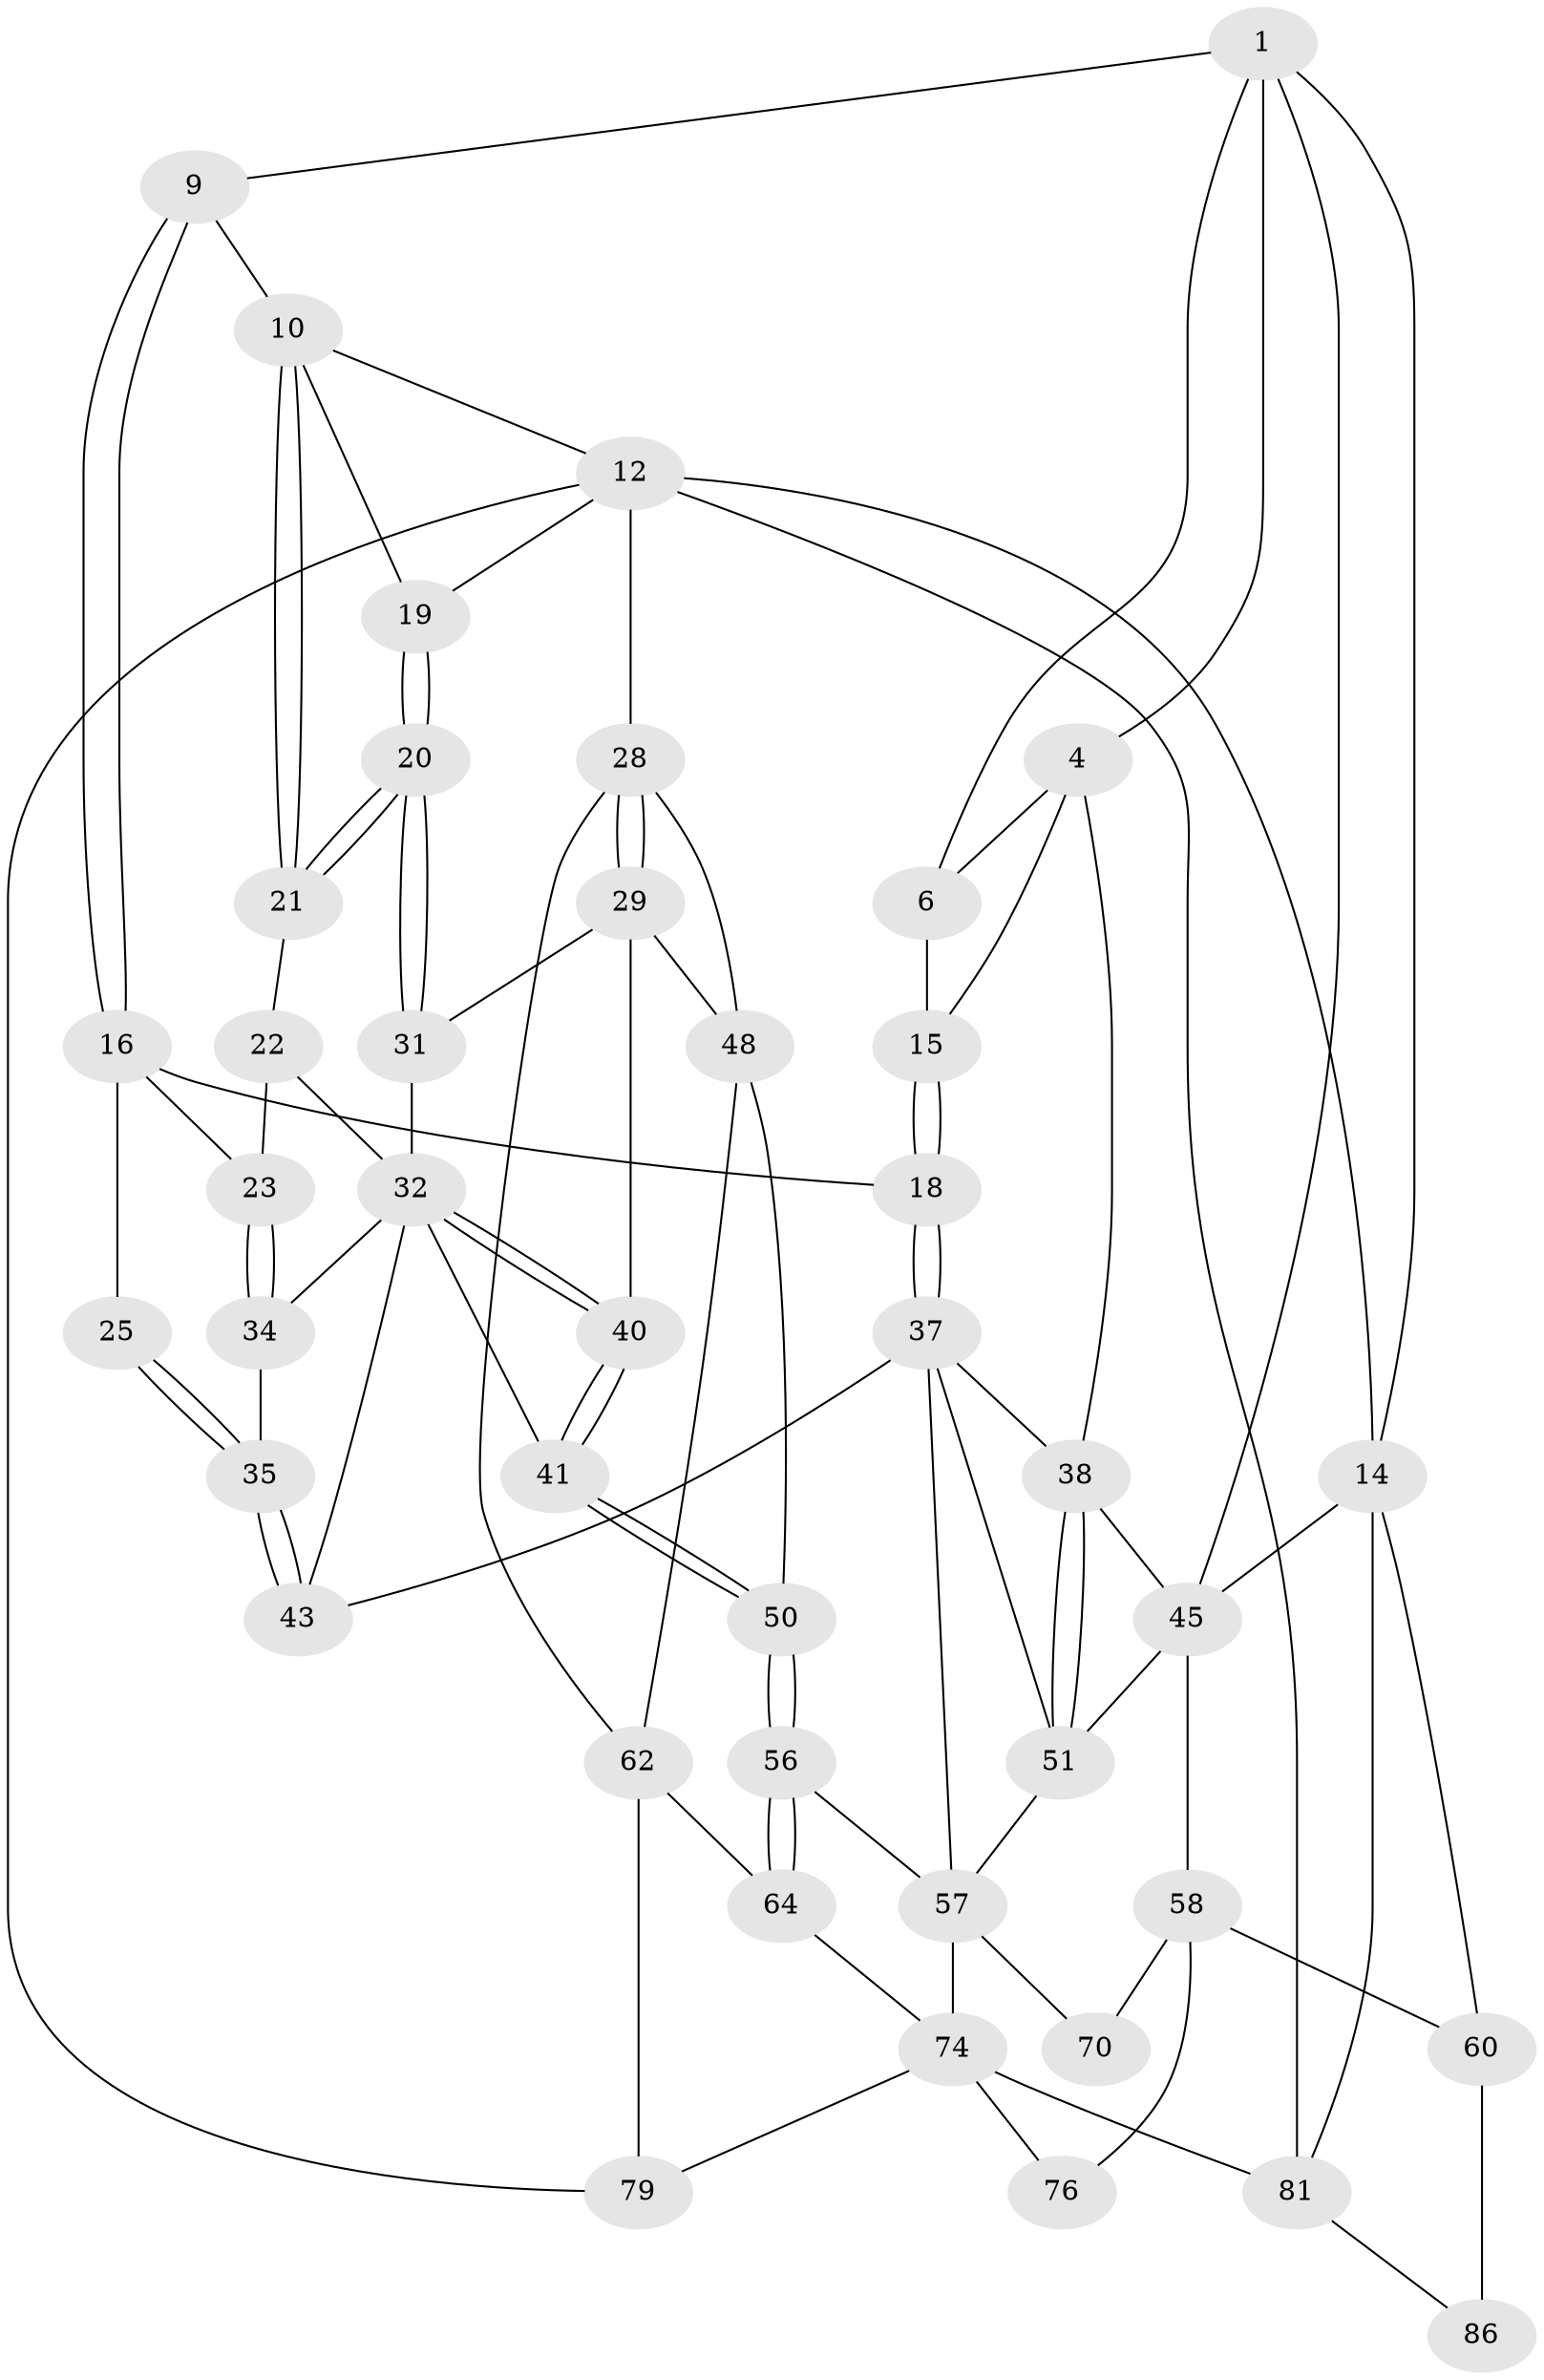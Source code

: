 // original degree distribution, {3: 0.034482758620689655, 5: 0.4482758620689655, 4: 0.26436781609195403, 6: 0.25287356321839083}
// Generated by graph-tools (version 1.1) at 2025/16/03/09/25 04:16:57]
// undirected, 43 vertices, 94 edges
graph export_dot {
graph [start="1"]
  node [color=gray90,style=filled];
  1 [pos="+0.27631370210956235+0",super="+2+7"];
  4 [pos="+0.1822098866651933+0.15971201262909426",super="+5"];
  6 [pos="+0.25858408115226333+0.030402846546369287",super="+8"];
  9 [pos="+0.5747704634114721+0"];
  10 [pos="+0.6459961855148222+0",super="+11"];
  12 [pos="+1+0",super="+13+26"];
  14 [pos="+0+0",super="+61"];
  15 [pos="+0.2939364546054553+0.14406486378778366"];
  16 [pos="+0.5730534951480329+0",super="+17+24"];
  18 [pos="+0.3820483084310672+0.1711768145542214"];
  19 [pos="+0.9198952457721309+0.10620795117629327"];
  20 [pos="+0.881977044852575+0.1655092149656434"];
  21 [pos="+0.7332676395222613+0.10987589233242122"];
  22 [pos="+0.7105804804998199+0.15699907523380477"];
  23 [pos="+0.6504937498997747+0.18125423012546774"];
  25 [pos="+0.5254782905552678+0.22849710414111174"];
  28 [pos="+1+0.31224341151912266",super="+55"];
  29 [pos="+0.9266630578177703+0.25731584117494477",super="+30"];
  31 [pos="+0.8820378261726369+0.18347776749811912"];
  32 [pos="+0.7847899394542807+0.24059886816773574",super="+33"];
  34 [pos="+0.6147071608832269+0.23023363563837898"];
  35 [pos="+0.5258479446277933+0.2289766709389066"];
  37 [pos="+0.3697945652189176+0.25422113247297184",super="+44"];
  38 [pos="+0.2901454804248843+0.3410403005901907",super="+39"];
  40 [pos="+0.7803136797281184+0.3459077771784658"];
  41 [pos="+0.7546144010974558+0.40386785482365145"];
  43 [pos="+0.5114409325639261+0.3774075199528419"];
  45 [pos="+0+0.2553112233308175",super="+46+47"];
  48 [pos="+0.8995550132769708+0.39016803831771885",super="+49"];
  50 [pos="+0.7586692757559966+0.4144831075082671"];
  51 [pos="+0.359239522084387+0.4659481924991022",super="+52"];
  56 [pos="+0.6169372116151475+0.5989946847969759"];
  57 [pos="+0.5170976598646898+0.5126995166868996",super="+68"];
  58 [pos="+0.1316474893771434+0.5009015696759908",super="+59"];
  60 [pos="+0+0.6613875286131519",super="+83"];
  62 [pos="+0.9340510964163601+0.5491486736083483",super="+66+63"];
  64 [pos="+0.6254190945749039+0.6350420674597443"];
  70 [pos="+0.2637484573146588+0.643284121356485",super="+71+72"];
  74 [pos="+0.3775034152703153+0.7898716489308802",super="+75+77"];
  76 [pos="+0.22942416608270716+0.7912664272405072"];
  79 [pos="+0.7718641037165369+0.8527190439658747"];
  81 [pos="+0.3975937269816195+1",super="+82+85"];
  86 [pos="+0.12824298796889746+0.9189570750936427"];
  1 -- 4;
  1 -- 45;
  1 -- 14;
  1 -- 9;
  1 -- 6;
  4 -- 6;
  4 -- 15;
  4 -- 38;
  6 -- 15;
  9 -- 10;
  9 -- 16;
  9 -- 16;
  10 -- 21;
  10 -- 21;
  10 -- 19;
  10 -- 12;
  12 -- 81 [weight=2];
  12 -- 28 [weight=2];
  12 -- 14;
  12 -- 79;
  12 -- 19;
  14 -- 45 [weight=2];
  14 -- 81;
  14 -- 60;
  15 -- 18;
  15 -- 18;
  16 -- 25 [weight=2];
  16 -- 18;
  16 -- 23;
  18 -- 37;
  18 -- 37;
  19 -- 20;
  19 -- 20;
  20 -- 21;
  20 -- 21;
  20 -- 31;
  20 -- 31;
  21 -- 22;
  22 -- 23;
  22 -- 32;
  23 -- 34;
  23 -- 34;
  25 -- 35;
  25 -- 35;
  28 -- 29;
  28 -- 29;
  28 -- 48;
  28 -- 62;
  29 -- 48;
  29 -- 40;
  29 -- 31;
  31 -- 32;
  32 -- 40;
  32 -- 40;
  32 -- 34;
  32 -- 41;
  32 -- 43;
  34 -- 35;
  35 -- 43;
  35 -- 43;
  37 -- 38;
  37 -- 57;
  37 -- 43;
  37 -- 51;
  38 -- 51;
  38 -- 51;
  38 -- 45;
  40 -- 41;
  40 -- 41;
  41 -- 50;
  41 -- 50;
  45 -- 58;
  45 -- 51;
  48 -- 50;
  48 -- 62;
  50 -- 56;
  50 -- 56;
  51 -- 57;
  56 -- 57;
  56 -- 64;
  56 -- 64;
  57 -- 74;
  57 -- 70;
  58 -- 70 [weight=2];
  58 -- 60;
  58 -- 76;
  60 -- 86 [weight=2];
  62 -- 79;
  62 -- 64;
  64 -- 74;
  74 -- 81 [weight=2];
  74 -- 76;
  74 -- 79;
  81 -- 86;
}

